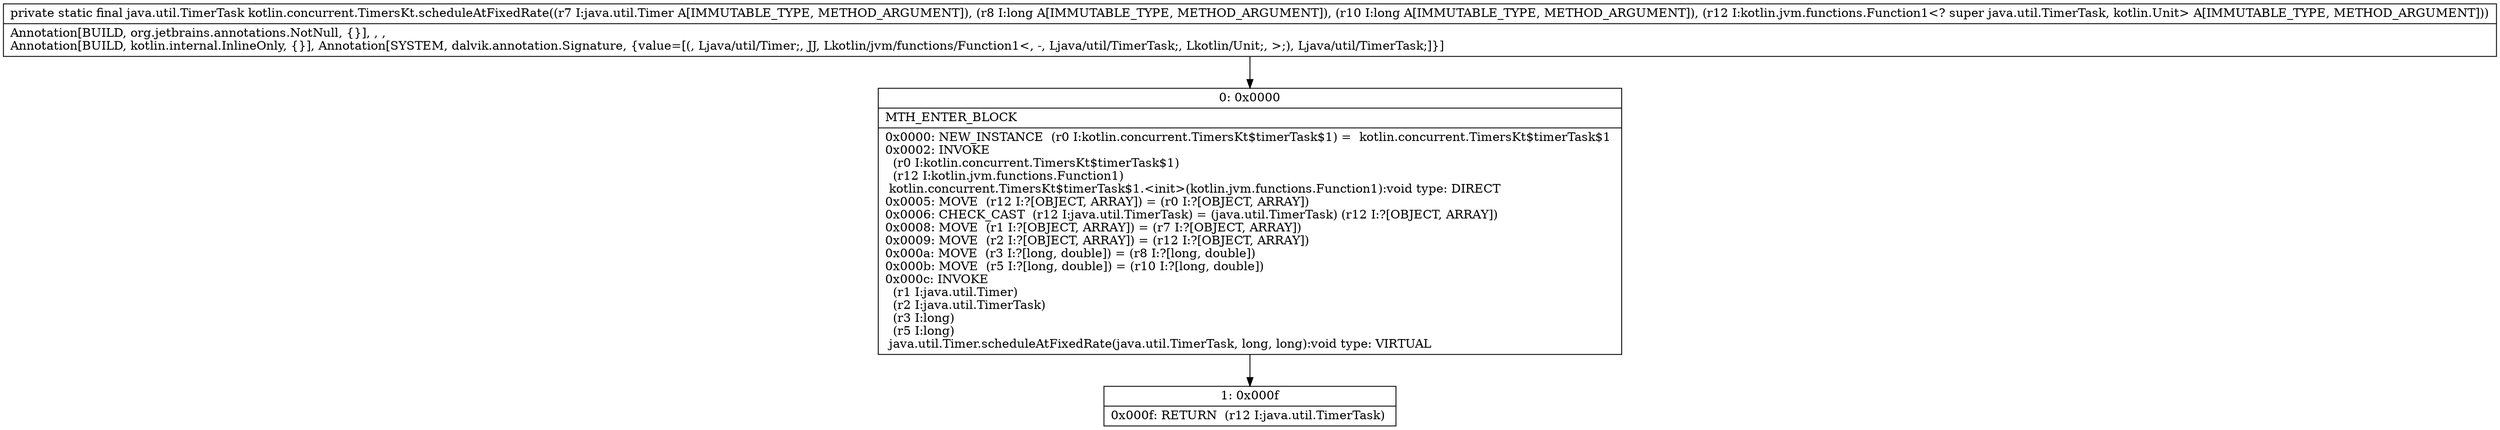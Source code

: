 digraph "CFG forkotlin.concurrent.TimersKt.scheduleAtFixedRate(Ljava\/util\/Timer;JJLkotlin\/jvm\/functions\/Function1;)Ljava\/util\/TimerTask;" {
Node_0 [shape=record,label="{0\:\ 0x0000|MTH_ENTER_BLOCK\l|0x0000: NEW_INSTANCE  (r0 I:kotlin.concurrent.TimersKt$timerTask$1) =  kotlin.concurrent.TimersKt$timerTask$1 \l0x0002: INVOKE  \l  (r0 I:kotlin.concurrent.TimersKt$timerTask$1)\l  (r12 I:kotlin.jvm.functions.Function1)\l kotlin.concurrent.TimersKt$timerTask$1.\<init\>(kotlin.jvm.functions.Function1):void type: DIRECT \l0x0005: MOVE  (r12 I:?[OBJECT, ARRAY]) = (r0 I:?[OBJECT, ARRAY]) \l0x0006: CHECK_CAST  (r12 I:java.util.TimerTask) = (java.util.TimerTask) (r12 I:?[OBJECT, ARRAY]) \l0x0008: MOVE  (r1 I:?[OBJECT, ARRAY]) = (r7 I:?[OBJECT, ARRAY]) \l0x0009: MOVE  (r2 I:?[OBJECT, ARRAY]) = (r12 I:?[OBJECT, ARRAY]) \l0x000a: MOVE  (r3 I:?[long, double]) = (r8 I:?[long, double]) \l0x000b: MOVE  (r5 I:?[long, double]) = (r10 I:?[long, double]) \l0x000c: INVOKE  \l  (r1 I:java.util.Timer)\l  (r2 I:java.util.TimerTask)\l  (r3 I:long)\l  (r5 I:long)\l java.util.Timer.scheduleAtFixedRate(java.util.TimerTask, long, long):void type: VIRTUAL \l}"];
Node_1 [shape=record,label="{1\:\ 0x000f|0x000f: RETURN  (r12 I:java.util.TimerTask) \l}"];
MethodNode[shape=record,label="{private static final java.util.TimerTask kotlin.concurrent.TimersKt.scheduleAtFixedRate((r7 I:java.util.Timer A[IMMUTABLE_TYPE, METHOD_ARGUMENT]), (r8 I:long A[IMMUTABLE_TYPE, METHOD_ARGUMENT]), (r10 I:long A[IMMUTABLE_TYPE, METHOD_ARGUMENT]), (r12 I:kotlin.jvm.functions.Function1\<? super java.util.TimerTask, kotlin.Unit\> A[IMMUTABLE_TYPE, METHOD_ARGUMENT]))  | Annotation[BUILD, org.jetbrains.annotations.NotNull, \{\}], , , \lAnnotation[BUILD, kotlin.internal.InlineOnly, \{\}], Annotation[SYSTEM, dalvik.annotation.Signature, \{value=[(, Ljava\/util\/Timer;, JJ, Lkotlin\/jvm\/functions\/Function1\<, \-, Ljava\/util\/TimerTask;, Lkotlin\/Unit;, \>;), Ljava\/util\/TimerTask;]\}]\l}"];
MethodNode -> Node_0;
Node_0 -> Node_1;
}

